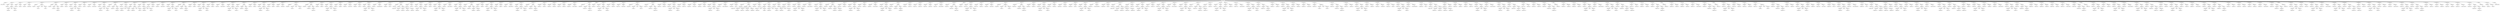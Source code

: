 digraph {
	ordering = out;
	ExpTemp445 -> "Temp445: T35";
	ExpTemp444 -> "Temp444: T191";
	ExpCall35 -> ExpTemp443;
	ExpCall35 -> ExpList35;
	ExpTemp443 -> "Temp443: T190";
	StatMove220 -> ExpTemp442;
	StatMove220 -> ExpCall35;
	ExpTemp442 -> "Temp442: T192";
	ExpConst92 -> "Value92: 44440000";
	ExpTemp441 -> "Temp441: T191";
	ExpTemp440 -> "Temp440: T190";
	ExpTemp439 -> "Temp439: T35";
	ExpTemp438 -> "Temp438: T192";
	ExpTemp437 -> "Temp437: T34";
	ExpList34 -> ExpTemp435;
	ExpCall34 -> ExpTemp434;
	ExpCall34 -> ExpList34;
	ExpTemp434 -> "Temp434: T186";
	StatMove215 -> ExpTemp433;
	StatMove215 -> ExpCall34;
	ExpTemp433 -> "Temp433: T188";
	ExpMem59 -> ExpBinary65;
	ExpConst91 -> "Value91: 12";
	ExpBinary65 -> ExpTemp432;
	ExpBinary65 -> Plus59;
	ExpBinary65 -> ExpConst91;
	ExpTemp432 -> "Temp432: $fp";
	StatJump0 -> "Label37: epilogue";
	ExpTemp431 -> "Temp431: T187";
	ExpTemp428 -> "Temp428: T188";
	ExpMem58 -> ExpBinary64;
	ExpConst90 -> "Value90: 20";
	ExpTemp427 -> "Temp427: $fp";
	ExpTemp425 -> "Temp425: T33";
	StatMove210 -> ExpTemp424;
	StatMove210 -> ExpTemp425;
	ExpTemp424 -> "Temp424: T185";
	ExpTemp423 -> "Temp423: T183";
	ExpTemp422 -> "Temp422: T182";
	ExpTemp421 -> "Temp421: T181";
	ExpMem57 -> ExpBinary63;
	ExpBinary63 -> ExpTemp419;
	ExpBinary63 -> Plus57;
	ExpBinary63 -> ExpConst89;
	ExpTemp419 -> "Temp419: $fp";
	ExpTemp418 -> "Temp418: T183";
	ExpName33 -> "Label34: List@Delete";
	StatMove207 -> ExpTemp417;
	StatMove207 -> ExpName33;
	ExpMem56 -> ExpBinary62;
	ExpBinary62 -> ExpTemp416;
	ExpBinary62 -> Plus56;
	ExpBinary62 -> ExpConst88;
	ExpTemp416 -> "Temp416: $fp";
	StatMove206 -> ExpTemp415;
	StatMove206 -> ExpMem56;
	ExpTemp415 -> "Temp415: T182";
	ExpTemp413 -> "Temp413: T184";
	ExpBinary61 -> ExpTemp412;
	ExpBinary61 -> Plus55;
	ExpBinary61 -> ExpConst87;
	ExpTemp412 -> "Temp412: $fp";
	ExpTemp414 -> "Temp414: T33";
	ExpTemp411 -> "Temp411: T185";
	StatExp6 -> ExpTemp410;
	ExpTemp410 -> "Temp410: T32";
	ExpTemp409 -> "Temp409: T179";
	StatMove203 -> ExpTemp407;
	StatMove203 -> ExpCall32;
	ExpTemp407 -> "Temp407: T180";
	ExpConst86 -> "Value86: 33300000";
	StatMove202 -> ExpTemp406;
	StatMove202 -> ExpConst86;
	ExpTemp406 -> "Temp406: T179";
	ExpTemp405 -> "Temp405: T178";
	ExpTemp404 -> "Temp404: T32";
	StatMove200 -> ExpTemp403;
	StatMove200 -> ExpTemp404;
	ExpTemp402 -> "Temp402: T31";
	StatMove199 -> ExpTemp401;
	StatMove199 -> ExpTemp402;
	ExpTemp401 -> "Temp401: T177";
	ExpList31 -> ExpTemp400;
	ExpTemp400 -> "Temp400: T175";
	ExpTemp399 -> "Temp399: T174";
	StatMove198 -> ExpTemp398;
	StatMove198 -> ExpCall31;
	ExpTemp398 -> "Temp398: T176";
	ExpMem54 -> ExpBinary60;
	StatMove208 -> ExpTemp418;
	StatMove208 -> ExpMem57;
	ExpConst85 -> "Value85: 12";
	ExpTemp397 -> "Temp397: $fp";
	StatMove197 -> ExpTemp396;
	StatMove197 -> ExpMem54;
	ExpTemp396 -> "Temp396: T175";
	ExpName31 -> "Label32: List@Print";
	ExpTemp395 -> "Temp395: T174";
	ExpTemp394 -> "Temp394: T31";
	ExpTemp393 -> "Temp393: T176";
	ExpBinary59 -> ExpTemp392;
	ExpBinary59 -> Plus53;
	ExpBinary59 -> ExpConst84;
	ExpTemp391 -> "Temp391: T177";
	ExpTemp390 -> "Temp390: T30";
	ExpTemp389 -> "Temp389: T173";
	ExpList30 -> ExpTemp387;
	ExpList30 -> ExpTemp388;
	ExpTemp387 -> "Temp387: T170";
	ExpCall30 -> ExpTemp386;
	ExpCall30 -> ExpList30;
	ExpConst83 -> "Value83: 8";
	ExpBinary58 -> ExpTemp384;
	ExpBinary58 -> Plus52;
	ExpBinary58 -> ExpConst83;
	ExpTemp384 -> "Temp384: $fp";
	ExpTemp383 -> "Temp383: T171";
	ExpName30 -> "Label31: List@Delete";
	ExpCall31 -> ExpTemp399;
	ExpCall31 -> ExpList31;
	StatMove190 -> ExpTemp382;
	StatMove190 -> ExpName30;
	ExpConst82 -> "Value82: 12";
	ExpBinary57 -> ExpTemp381;
	ExpBinary57 -> Plus51;
	ExpBinary57 -> ExpConst82;
	ExpTemp381 -> "Temp381: $fp";
	StatMove189 -> ExpTemp380;
	StatMove189 -> ExpMem51;
	ExpTemp380 -> "Temp380: T170";
	ExpTemp379 -> "Temp379: T30";
	StatMove188 -> ExpTemp378;
	StatMove188 -> ExpTemp379;
	ExpTemp378 -> "Temp378: T172";
	ExpConst81 -> "Value81: 12";
	ExpTemp377 -> "Temp377: $fp";
	StatMove187 -> ExpTemp376;
	StatMove187 -> ExpMem50;
	ExpTemp376 -> "Temp376: T173";
	ExpList29 -> ExpTemp374;
	ExpConst80 -> "Value80: 2220000";
	ExpName29 -> "Label30: print";
	ExpTemp370 -> "Temp370: T166";
	ExpTemp369 -> "Temp369: T29";
	ExpTemp368 -> "Temp368: T168";
	ExpTemp367 -> "Temp367: T28";
	StatMove182 -> ExpTemp366;
	StatMove182 -> ExpTemp367;
	ExpList28 -> ExpTemp365;
	ExpMem55 -> ExpBinary61;
	ExpCall28 -> ExpTemp364;
	ExpCall28 -> ExpList28;
	StatMove89 -> ExpTemp175;
	StatMove89 -> ExpCall13;
	ExpTemp132 -> "Temp132: T79";
	StatMove87 -> ExpTemp173;
	StatMove87 -> ExpName13;
	StatMove41 -> ExpTemp80;
	StatMove41 -> ExpTemp81;
	ExpTemp249 -> "Temp249: T19";
	ExpTemp420 -> "Temp420: T184";
	ExpTemp173 -> "Temp173: T95";
	ExpTemp172 -> "Temp172: T13";
	ExpTemp279 -> "Temp279: T20";
	ExpTemp171 -> "Temp171: T97";
	ExpTemp169 -> "Temp169: T94";
	StatMove168 -> ExpTemp333;
	StatMove168 -> ExpCall26;
	ExpTemp335 -> "Temp335: T151";
	ExpTemp166 -> "Temp166: T93";
	StatMove88 -> ExpTemp174;
	StatMove88 -> ExpConst40;
	StatMove181 -> ExpTemp363;
	StatMove181 -> ExpCall28;
	ExpMem12 -> ExpBinary14;
	ExpConst39 -> "Value39: 12";
	ExpBinary29 -> ExpTemp165;
	ExpBinary29 -> Plus26;
	ExpBinary29 -> ExpConst39;
	StatMove80 -> ExpTemp159;
	StatMove80 -> ExpMem25;
	ExpTemp158 -> "Temp158: T11";
	ExpList11 -> ExpTemp155;
	ExpList11 -> ExpTemp156;
	ExpTemp162 -> "Temp162: T12";
	ExpMem20 -> ExpBinary23;
	ExpCall11 -> ExpTemp154;
	ExpCall11 -> ExpList11;
	StatMove78 -> ExpTemp153;
	StatMove78 -> ExpCall11;
	ExpConst22 -> "Value22: 20";
	ExpTemp152 -> "Temp152: $fp";
	ExpTemp297 -> "Temp297: T140";
	StatMove77 -> ExpTemp151;
	StatMove77 -> ExpMem24;
	ExpTemp242 -> "Temp242: T118";
	ExpConst36 -> "Value36: 12";
	StatMove75 -> ExpTemp148;
	StatMove75 -> ExpMem23;
	StatMove74 -> ExpTemp146;
	StatMove74 -> ExpTemp147;
	ExpTemp57 -> "Temp57: T53";
	ExpMem9 -> ExpBinary10;
	ExpBinary25 -> ExpTemp145;
	ExpBinary25 -> Plus22;
	ExpBinary25 -> ExpConst35;
	ExpTemp263 -> "Temp263: T19";
	ExpConst34 -> "Value34: 28";
	ExpTemp436 -> "Temp436: T189";
	ExpMem14 -> ExpBinary16;
	StatMove122 -> ExpTemp241;
	StatMove122 -> ExpCall18;
	ExpTemp160 -> "Temp160: $fp";
	StatMove139 -> ExpTemp277;
	StatMove139 -> ExpName21;
	ExpConst69 -> "Value69: 4";
	ExpTemp326 -> "Temp326: T26";
	ExpConst84 -> "Value84: 20";
	ExpTemp138 -> "Temp138: T82";
	ExpTemp102 -> "Temp102: T69";
	ExpTemp137 -> "Temp137: T81";
	ExpTemp136 -> "Temp136: T80";
	ExpMem26 -> ExpBinary29;
	ExpCall10 -> ExpTemp135;
	ExpCall10 -> ExpList10;
	StatMove70 -> ExpTemp134;
	StatMove70 -> ExpCall10;
	StatMove105 -> ExpTemp208;
	StatMove105 -> ExpMem30;
	StatMove84 -> ExpTemp166;
	StatMove84 -> ExpCall12;
	StatMove91 -> ExpTemp181;
	StatMove91 -> ExpTemp182;
	ExpTemp134 -> "Temp134: T84";
	ExpConst52 -> "Value52: 20";
	ExpTemp142 -> "Temp142: $fp";
	ExpBinary34 -> ExpTemp209;
	ExpBinary34 -> Plus30;
	ExpBinary34 -> ExpConst49;
	StatMove95 -> ExpTemp188;
	StatMove95 -> ExpTemp189;
	StatMove69 -> ExpTemp133;
	StatMove69 -> ExpConst32;
	ExpTemp133 -> "Temp133: T83";
	StatMove68 -> ExpTemp132;
	StatMove68 -> ExpName10;
	ExpTemp5 -> "Temp5: T37";
	ExpTemp430 -> "Temp430: T186";
	ExpMem24 -> ExpBinary27;
	ExpTemp329 -> "Temp329: T151";
	ExpConst31 -> "Value31: 28";
	ExpConst30 -> "Value30: 39";
	ExpTemp128 -> "Temp128: T82";
	ExpTemp167 -> "Temp167: T91";
	ExpTemp127 -> "Temp127: T10";
	ExpTemp23 -> "Temp23: $fp";
	StatMove64 -> ExpTemp126;
	StatMove64 -> ExpTemp127;
	ExpList33 -> ExpTemp422;
	ExpList33 -> ExpTemp423;
	ExpCall29 -> ExpTemp373;
	ExpCall29 -> ExpList29;
	StatMove16 -> ExpTemp30;
	StatMove16 -> ExpMem6;
	ExpMem18 -> ExpBinary21;
	ExpTemp131 -> "Temp131: $fp";
	StatMove6 -> ExpTemp11;
	StatMove6 -> ExpMem1;
	StatMove63 -> ExpTemp124;
	StatMove63 -> ExpMem18;
	StatMove214 -> ExpTemp431;
	StatMove214 -> ExpMem59;
	StatMove133 -> ExpTemp264;
	StatMove133 -> ExpTemp265;
	ExpName11 -> "Label12: List@Insert";
	ExpTemp46 -> "Temp46: T49";
	ExpTemp124 -> "Temp124: T85";
	StatMove116 -> ExpTemp230;
	StatMove116 -> ExpCall17;
	StatMove175 -> ExpTemp350;
	StatMove175 -> ExpCall27;
	StatMove219 -> ExpTemp441;
	StatMove219 -> ExpConst92;
	ExpBinary17 -> ExpTemp94;
	ExpBinary17 -> Plus15;
	ExpBinary17 -> ExpConst22;
	StatMove1 -> ExpTemp2;
	StatMove1 -> ExpTemp3;
	ExpTemp385 -> "Temp385: T172";
	StatMove183 -> ExpTemp368;
	StatMove183 -> ExpTemp369;
	ExpTemp122 -> "Temp122: T78";
	ExpConst40 -> "Value40: 10000000";
	ExpTemp119 -> "Temp119: T77";
	StatMove60 -> ExpTemp118;
	StatMove60 -> ExpBinary20;
	ExpTemp159 -> "Temp159: T94";
	ExpBinary48 -> ExpConst68;
	ExpBinary48 -> Times5;
	ExpBinary48 -> ExpConst69;
	ExpTemp118 -> "Temp118: T76";
	ExpMem52 -> ExpBinary58;
	StatMove59 -> ExpTemp117;
	StatMove59 -> ExpName9;
	ExpTemp244 -> "Temp244: T121";
	ExpTemp117 -> "Temp117: T75";
	ExpMem3 -> ExpBinary4;
	ExpTemp245 -> "Temp245: T18";
	StatMove151 -> ExpTemp304;
	StatMove151 -> ExpTemp305;
	ExpTemp116 -> "Temp116: T9";
	ExpTemp375 -> "Temp375: T29";
	ExpTemp87 -> "Temp87: T66";
	StatMove157 -> ExpTemp316;
	StatMove157 -> ExpName25;
	ExpTemp115 -> "Temp115: T77";
	ExpMem17 -> ExpBinary19;
	ExpCall1 -> ExpTemp19;
	ExpCall1 -> ExpList1;
	StatMove126 -> ExpTemp250;
	StatMove126 -> ExpConst58;
	ExpBinary19 -> ExpTemp114;
	ExpBinary19 -> Plus17;
	ExpBinary19 -> ExpConst25;
	ExpTemp114 -> "Temp114: $fp";
	ExpTemp45 -> "Temp45: T48";
	StatMove57 -> ExpTemp113;
	StatMove57 -> ExpMem17;
	ExpTemp315 -> "Temp315: T25";
	StatMove213 -> ExpTemp430;
	StatMove213 -> ExpName34;
	ExpTemp113 -> "Temp113: T78";
	ExpTemp92 -> "Temp92: T6";
	ExpTemp111 -> "Temp111: T73";
	ExpCall8 -> ExpTemp110;
	ExpCall8 -> ExpList8;
	ExpTemp429 -> "Temp429: T34";
	ExpTemp54 -> "Temp54: T53";
	ExpName9 -> "Label10: malloc";
	StatMove10 -> ExpTemp18;
	StatMove10 -> ExpCall1;
	ExpTemp110 -> "Temp110: T72";
	StatMove56 -> ExpTemp109;
	StatMove56 -> ExpCall8;
	StatMove53 -> ExpTemp105;
	StatMove53 -> ExpTemp106;
	StatMove52 -> ExpTemp103;
	StatMove52 -> ExpTemp104;
	ExpCall7 -> ExpTemp101;
	ExpCall7 -> ExpList7;
	ExpConst25 -> "Value25: 28";
	ExpConst38 -> "Value38: 20";
	ExpTemp101 -> "Temp101: T68";
	ExpTemp281 -> "Temp281: T133";
	ExpMem21 -> ExpBinary24;
	StatMove154 -> ExpTemp308;
	StatMove154 -> ExpCall24;
	ExpConst23 -> "Value23: 12";
	ExpTemp98 -> "Temp98: T69";
	ExpName7 -> "Label8: List@Print";
	StatMove49 -> ExpTemp97;
	StatMove49 -> ExpName7;
	ExpName6 -> "Label7: List@Insert";
	ExpCall4 -> ExpTemp56;
	ExpCall4 -> ExpList4;
	StatExp2 -> ExpTemp283;
	ExpTemp95 -> "Temp95: T70";
	ExpTemp51 -> "Temp51: T54";
	ExpTemp373 -> "Temp373: T166";
	ExpTemp39 -> "Temp39: T50";
	StatMove38 -> ExpTemp70;
	StatMove38 -> ExpCall5;
	ExpMem15 -> ExpBinary17;
	StatMove47 -> ExpTemp93;
	StatMove47 -> ExpMem15;
	ExpTemp388 -> "Temp388: T171";
	StatMove46 -> ExpTemp91;
	StatMove46 -> ExpTemp92;
	ExpMem41 -> ExpBinary46;
	ExpTemp104 -> "Temp104: T7";
	ExpTemp154 -> "Temp154: T86";
	StatMove107 -> ExpTemp212;
	StatMove107 -> ExpMem31;
	ExpTemp91 -> "Temp91: T67";
	StatMove66 -> ExpTemp129;
	StatMove66 -> ExpConst30;
	StatMove195 -> ExpTemp393;
	StatMove195 -> ExpTemp394;
	ExpTemp103 -> "Temp103: T71";
	ExpCall6 -> ExpTemp88;
	ExpCall6 -> ExpList6;
	ExpTemp88 -> "Temp88: T63";
	ExpBinary16 -> ExpTemp86;
	ExpBinary16 -> Plus14;
	ExpBinary16 -> ExpConst21;
	ExpTemp53 -> "Temp53: T52";
	ExpList12 -> ExpTemp168;
	ExpTemp278 -> "Temp278: T134";
	ExpConst67 -> "Value67: 28";
	ExpTemp85 -> "Temp85: T65";
	StatMove43 -> ExpTemp84;
	StatMove43 -> ExpName6;
	ExpTemp146 -> "Temp146: T89";
	ExpTemp84 -> "Temp84: T63";
	ExpBinary52 -> ExpTemp346;
	ExpBinary52 -> Plus46;
	ExpBinary52 -> ExpConst76;
	ExpTemp157 -> "Temp157: T90";
	ExpTemp38 -> "Temp38: $fp";
	ExpTemp69 -> "Temp69: T60";
	ExpConst88 -> "Value88: 12";
	StatMove97 -> ExpTemp192;
	StatMove97 -> ExpTemp193;
	ExpTemp1 -> "Temp1: $fp";
	ExpBinary4 -> ExpTemp23;
	ExpBinary4 -> Plus3;
	ExpBinary4 -> ExpConst5;
	ExpBinary51 -> ExpTemp342;
	ExpBinary51 -> Plus45;
	ExpBinary51 -> ExpConst75;
	ExpBinary11 -> ExpConst12;
	ExpBinary11 -> Times1;
	ExpBinary11 -> ExpConst13;
	ExpTemp9 -> "Temp9: T39";
	ExpTemp295 -> "Temp295: T137";
	StatMove177 -> ExpTemp356;
	StatMove177 -> ExpMem48;
	ExpTemp164 -> "Temp164: T92";
	StatMove29 -> ExpTemp55;
	StatMove29 -> ExpCall4;
	ExpCall12 -> ExpTemp167;
	ExpCall12 -> ExpList12;
	StatMove17 -> ExpTemp32;
	StatMove17 -> ExpCall2;
	ExpConst21 -> "Value21: 28";
	ExpTemp22 -> "Temp22: T1";
	ExpTemp354 -> "Temp354: T161";
	ExpTemp49 -> "Temp49: T55";
	ExpTemp300 -> "Temp300: T142";
	ExpName2 -> "Label3: List@Init";
	ExpTemp29 -> "Temp29: T44";
	ExpTemp89 -> "Temp89: T64";
	ExpList4 -> ExpTemp57;
	ExpCall9 -> ExpTemp120;
	ExpCall9 -> ExpList9;
	ExpTemp47 -> "Temp47: T51";
	ExpTemp26 -> "Temp26: $fp";
	ExpConst70 -> "Value70: 20";
	StatMove13 -> ExpTemp25;
	StatMove13 -> ExpMem5;
	ExpMem50 -> ExpBinary56;
	ExpTemp125 -> "Temp125: $fp";
	ExpMem49 -> ExpBinary55;
	StatMove27 -> ExpTemp53;
	StatMove27 -> ExpName4;
	StatMove18 -> ExpTemp35;
	StatMove18 -> ExpTemp36;
	ExpTemp121 -> "Temp121: T76";
	StatMove37 -> ExpTemp69;
	StatMove37 -> ExpConst18;
	ExpTemp408 -> "Temp408: T178";
	ExpTemp126 -> "Temp126: T84";
	ExpTemp20 -> "Temp20: T41";
	ExpTemp81 -> "Temp81: T6";
	ExpConst76 -> "Value76: 12";
	ExpConst8 -> "Value8: 12";
	ExpBinary15 -> ExpTemp83;
	ExpBinary15 -> Plus13;
	ExpBinary15 -> ExpConst20;
	ExpConst79 -> "Value79: 12";
	StatMove90 -> ExpTemp179;
	StatMove90 -> ExpMem27;
	ExpTemp36 -> "Temp36: T2";
	ExpMem0 -> ExpBinary0;
	StatMove146 -> ExpTemp291;
	StatMove146 -> ExpMem41;
	ExpName10 -> "Label11: Element@Init";
	StatMove62 -> ExpTemp122;
	StatMove62 -> ExpTemp123;
	ExpTemp155 -> "Temp155: T87";
	ExpTemp99 -> "Temp99: $fp";
	ExpTemp304 -> "Temp304: T145";
	StatMove3 -> ExpTemp5;
	StatMove3 -> ExpBinary1;
	ExpTemp382 -> "Temp382: T169";
	ExpBinary2 -> ExpTemp12;
	ExpBinary2 -> Plus1;
	ExpBinary2 -> ExpConst3;
	ExpTemp72 -> "Temp72: T57";
	ExpBinary60 -> ExpTemp397;
	ExpBinary60 -> Plus54;
	ExpBinary60 -> ExpConst85;
	ExpTemp238 -> "Temp238: T18";
	ExpTemp11 -> "Temp11: T43";
	StatMove184 -> ExpTemp370;
	StatMove184 -> ExpName29;
	ExpList8 -> ExpTemp111;
	ExpTemp226 -> "Temp226: T17";
	StatMove15 -> ExpTemp29;
	StatMove15 -> ExpName2;
	ExpBinary41 -> ExpTemp247;
	ExpBinary41 -> Plus36;
	ExpBinary41 -> ExpConst57;
	ExpTemp75 -> "Temp75: T60";
	ExpConst33 -> "Value33: 8";
	ExpTemp6 -> "Temp6: T38";
	ExpTemp168 -> "Temp168: T92";
	StatMove82 -> ExpTemp163;
	StatMove82 -> ExpName12;
	ExpConst19 -> "Value19: 12";
	ExpBinary6 -> ExpTemp26;
	ExpBinary6 -> Plus5;
	ExpBinary6 -> ExpConst7;
	ExpTemp4 -> "Temp4: T36";
	StatMove65 -> ExpTemp128;
	StatMove65 -> ExpConst29;
	StatMove109 -> ExpTemp215;
	StatMove109 -> ExpMem32;
	StatMove7 -> ExpTemp13;
	StatMove7 -> ExpTemp14;
	StatMove83 -> ExpTemp164;
	StatMove83 -> ExpMem26;
	ExpTemp7 -> "Temp7: T36";
	ExpTemp43 -> "Temp43: $fp";
	ExpTemp243 -> "Temp243: T119";
	ExpBinary23 -> ExpTemp142;
	ExpBinary23 -> Plus20;
	ExpBinary23 -> ExpConst33;
	StatMove76 -> ExpTemp150;
	StatMove76 -> ExpName11;
	ExpTemp316 -> "Temp316: T146";
	StatList0 -> StatLabel0;
	StatList0 -> StatMove0;
	StatList0 -> StatMove1;
	StatList0 -> StatMove2;
	StatList0 -> StatMove3;
	StatList0 -> StatMove4;
	StatList0 -> StatMove5;
	StatList0 -> StatMove6;
	StatList0 -> StatMove7;
	StatList0 -> StatMove8;
	StatList0 -> StatMove9;
	StatList0 -> StatMove10;
	StatList0 -> StatMove11;
	StatList0 -> StatMove12;
	StatList0 -> StatMove13;
	StatList0 -> StatMove14;
	StatList0 -> StatMove15;
	StatList0 -> StatMove16;
	StatList0 -> StatMove17;
	StatList0 -> StatMove18;
	StatList0 -> StatMove19;
	StatList0 -> StatMove20;
	StatList0 -> StatMove21;
	StatList0 -> StatMove22;
	StatList0 -> StatMove23;
	StatList0 -> StatMove24;
	StatList0 -> StatMove25;
	StatList0 -> StatMove26;
	StatList0 -> StatMove27;
	StatList0 -> StatMove28;
	StatList0 -> StatMove29;
	StatList0 -> StatMove30;
	StatList0 -> StatMove31;
	StatList0 -> StatMove32;
	StatList0 -> StatMove33;
	StatList0 -> StatMove34;
	StatList0 -> StatMove35;
	StatList0 -> StatMove36;
	StatList0 -> StatMove37;
	StatList0 -> StatMove38;
	StatList0 -> StatMove39;
	StatList0 -> StatMove40;
	StatList0 -> StatMove41;
	StatList0 -> StatMove42;
	StatList0 -> StatMove43;
	StatList0 -> StatMove44;
	StatList0 -> StatMove45;
	StatList0 -> StatMove46;
	StatList0 -> StatMove47;
	StatList0 -> StatMove48;
	StatList0 -> StatMove49;
	StatList0 -> StatMove50;
	StatList0 -> StatMove51;
	StatList0 -> StatMove52;
	StatList0 -> StatMove53;
	StatList0 -> StatMove54;
	StatList0 -> StatMove55;
	StatList0 -> StatMove56;
	StatList0 -> StatExp0;
	StatList0 -> StatMove57;
	StatList0 -> StatMove58;
	StatList0 -> StatMove59;
	StatList0 -> StatMove60;
	StatList0 -> StatMove61;
	StatList0 -> StatMove62;
	StatList0 -> StatMove63;
	StatList0 -> StatMove64;
	StatList0 -> StatMove65;
	StatList0 -> StatMove66;
	StatList0 -> StatMove67;
	StatList0 -> StatMove68;
	StatList0 -> StatMove69;
	StatList0 -> StatMove70;
	StatList0 -> StatMove71;
	StatList0 -> StatMove72;
	StatList0 -> StatMove73;
	StatList0 -> StatMove74;
	StatList0 -> StatMove75;
	StatList0 -> StatMove76;
	StatList0 -> StatMove77;
	StatList0 -> StatMove78;
	StatList0 -> StatMove79;
	StatList0 -> StatMove80;
	StatList0 -> StatMove81;
	StatList0 -> StatMove82;
	StatList0 -> StatMove83;
	StatList0 -> StatMove84;
	StatList0 -> StatMove85;
	StatList0 -> StatMove86;
	StatList0 -> StatMove87;
	StatList0 -> StatMove88;
	StatList0 -> StatMove89;
	StatList0 -> StatExp1;
	StatList0 -> StatMove90;
	StatList0 -> StatMove91;
	StatList0 -> StatMove92;
	StatList0 -> StatMove93;
	StatList0 -> StatMove94;
	StatList0 -> StatMove95;
	StatList0 -> StatMove96;
	StatList0 -> StatMove97;
	StatList0 -> StatMove98;
	StatList0 -> StatMove99;
	StatList0 -> StatMove100;
	StatList0 -> StatMove101;
	StatList0 -> StatMove102;
	StatList0 -> StatMove103;
	StatList0 -> StatMove104;
	StatList0 -> StatMove105;
	StatList0 -> StatMove106;
	StatList0 -> StatMove107;
	StatList0 -> StatMove108;
	StatList0 -> StatMove109;
	StatList0 -> StatMove110;
	StatList0 -> StatMove111;
	StatList0 -> StatMove112;
	StatList0 -> StatMove113;
	StatList0 -> StatMove114;
	StatList0 -> StatMove115;
	StatList0 -> StatMove116;
	StatList0 -> StatMove117;
	StatList0 -> StatMove118;
	StatList0 -> StatMove119;
	StatList0 -> StatMove120;
	StatList0 -> StatMove121;
	StatList0 -> StatMove122;
	StatList0 -> StatMove123;
	StatList0 -> StatMove124;
	StatList0 -> StatMove125;
	StatList0 -> StatMove126;
	StatList0 -> StatMove127;
	StatList0 -> StatMove128;
	StatList0 -> StatMove129;
	StatList0 -> StatMove130;
	StatList0 -> StatMove131;
	StatList0 -> StatMove132;
	StatList0 -> StatMove133;
	StatList0 -> StatMove134;
	StatList0 -> StatMove135;
	StatList0 -> StatMove136;
	StatList0 -> StatMove137;
	StatList0 -> StatMove138;
	StatList0 -> StatMove139;
	StatList0 -> StatMove140;
	StatList0 -> StatMove141;
	StatList0 -> StatExp2;
	StatList0 -> StatMove142;
	StatList0 -> StatMove143;
	StatList0 -> StatMove144;
	StatList0 -> StatMove145;
	StatList0 -> StatMove146;
	StatList0 -> StatMove147;
	StatList0 -> StatMove148;
	StatList0 -> StatMove149;
	StatList0 -> StatMove150;
	StatList0 -> StatExp3;
	StatList0 -> StatMove151;
	StatList0 -> StatMove152;
	StatList0 -> StatMove153;
	StatList0 -> StatMove154;
	StatList0 -> StatExp4;
	StatList0 -> StatMove155;
	StatList0 -> StatMove156;
	StatList0 -> StatMove157;
	StatList0 -> StatMove158;
	StatList0 -> StatMove159;
	StatList0 -> StatMove160;
	StatList0 -> StatMove161;
	StatList0 -> StatMove162;
	StatList0 -> StatMove163;
	StatList0 -> StatMove164;
	StatList0 -> StatMove165;
	StatList0 -> StatMove166;
	StatList0 -> StatMove167;
	StatList0 -> StatMove168;
	StatList0 -> StatMove169;
	StatList0 -> StatMove170;
	StatList0 -> StatMove171;
	StatList0 -> StatMove172;
	StatList0 -> StatMove173;
	StatList0 -> StatMove174;
	StatList0 -> StatMove175;
	StatList0 -> StatMove176;
	StatList0 -> StatMove177;
	StatList0 -> StatMove178;
	StatList0 -> StatMove179;
	StatList0 -> StatMove180;
	StatList0 -> StatMove181;
	StatList0 -> StatMove182;
	StatList0 -> StatMove183;
	StatList0 -> StatMove184;
	StatList0 -> StatMove185;
	StatList0 -> StatMove186;
	StatList0 -> StatExp5;
	StatList0 -> StatMove187;
	StatList0 -> StatMove188;
	StatList0 -> StatMove189;
	StatList0 -> StatMove190;
	StatList0 -> StatMove191;
	StatList0 -> StatMove192;
	StatList0 -> StatMove193;
	StatList0 -> StatMove194;
	StatList0 -> StatMove195;
	StatList0 -> StatMove196;
	StatList0 -> StatMove197;
	StatList0 -> StatMove198;
	StatList0 -> StatMove199;
	StatList0 -> StatMove200;
	StatList0 -> StatMove201;
	StatList0 -> StatMove202;
	StatList0 -> StatMove203;
	StatList0 -> StatExp6;
	StatList0 -> StatMove204;
	StatList0 -> StatMove205;
	StatList0 -> StatMove206;
	StatList0 -> StatMove207;
	StatList0 -> StatMove208;
	StatList0 -> StatMove209;
	StatList0 -> StatMove210;
	StatList0 -> StatMove211;
	StatList0 -> StatMove212;
	StatList0 -> StatMove213;
	StatList0 -> StatMove214;
	StatList0 -> StatMove215;
	StatList0 -> StatMove216;
	StatList0 -> StatMove217;
	StatList0 -> StatMove218;
	StatList0 -> StatMove219;
	StatList0 -> StatMove220;
	StatList0 -> StatExp7;
	StatList0 -> StatMove221;
	StatList0 -> StatJump0;
	StatMove98 -> ExpTemp194;
	StatMove98 -> ExpConst45;
	ExpConst11 -> "Value11: 28";
	ExpTemp289 -> "Temp289: $fp";
	StatMove123 -> ExpTemp244;
	StatMove123 -> ExpTemp245;
	StatMove0 -> ExpTemp0;
	StatMove0 -> ExpMem0;
	ExpName19 -> "Label20: Element@Init";
	ExpTemp265 -> "Temp265: T21";
	ExpBinary22 -> ExpTemp131;
	ExpBinary22 -> Plus19;
	ExpBinary22 -> ExpConst31;
	ExpMem44 -> ExpBinary50;
	ExpTemp33 -> "Temp33: T44";
	ExpMem2 -> ExpBinary3;
	ExpConst0 -> "Value0: 16";
	StatMove186 -> ExpTemp372;
	StatMove186 -> ExpCall29;
	ExpName8 -> "Label9: print";
	ExpTemp178 -> "Temp178: T13";
	ExpTemp205 -> "Temp205: T106";
	ExpTemp203 -> "Temp203: T104";
	ExpTemp211 -> "Temp211: T16";
	ExpName17 -> "Label18: List@Print";
	ExpTemp229 -> "Temp229: $fp";
	StatMove205 -> ExpTemp413;
	StatMove205 -> ExpTemp414;
	ExpMem45 -> ExpBinary51;
	ExpTemp151 -> "Temp151: T88";
	ExpBinary13 -> ExpTemp67;
	ExpBinary13 -> Plus11;
	ExpBinary13 -> ExpConst17;
	ExpTemp2 -> "Temp2: T38";
	ExpTemp10 -> "Temp10: T0";
	ExpTemp149 -> "Temp149: $fp";
	ExpMem10 -> ExpBinary12;
	ExpTemp235 -> "Temp235: T121";
	ExpBinary1 -> ExpConst1;
	ExpBinary1 -> Times0;
	ExpBinary1 -> ExpConst2;
	ExpTemp446 -> "Temp446: $rv";
	ExpTemp32 -> "Temp32: T46";
	ExpCall33 -> ExpTemp421;
	ExpCall33 -> ExpList33;
	ExpTemp145 -> "Temp145: $fp";
	ExpTemp358 -> "Temp358: T164";
	StatMove31 -> ExpTemp60;
	StatMove31 -> ExpMem10;
	ExpConst1 -> "Value1: 3";
	StatMove4 -> ExpTemp6;
	StatMove4 -> ExpCall0;
	ExpMem53 -> ExpBinary59;
	ExpTemp204 -> "Temp204: T105";
	ExpConst5 -> "Value5: 12";
	StatMove55 -> ExpTemp108;
	StatMove55 -> ExpConst24;
	ExpTemp313 -> "Temp313: $fp";
	ExpBinary27 -> ExpTemp152;
	ExpBinary27 -> Plus24;
	ExpBinary27 -> ExpConst37;
	ExpTemp188 -> "Temp188: T101";
	ExpTemp330 -> "Temp330: $fp";
	ExpTemp314 -> "Temp314: T148";
	ExpList23 -> ExpTemp302;
	ExpBinary9 -> ExpTemp43;
	ExpBinary9 -> Plus8;
	ExpBinary9 -> ExpConst10;
	ExpTemp130 -> "Temp130: T80";
	ExpConst61 -> "Value61: 0";
	ExpConst28 -> "Value28: 20";
	ExpTemp109 -> "Temp109: T74";
	StatMove193 -> ExpTemp389;
	StatMove193 -> ExpTemp390;
	ExpTemp18 -> "Temp18: T42";
	ExpTemp8 -> "Temp8: T37";
	StatMove14 -> ExpTemp27;
	StatMove14 -> ExpTemp28;
	StatMove191 -> ExpTemp383;
	StatMove191 -> ExpMem52;
	ExpCall0 -> ExpTemp7;
	ExpCall0 -> ExpList0;
	ExpConst7 -> "Value7: 20";
	ExpTemp19 -> "Temp19: T40";
	ExpTemp83 -> "Temp83: $fp";
	ExpTemp364 -> "Temp364: T162";
	ExpTemp161 -> "Temp161: T93";
	ExpTemp214 -> "Temp214: T109";
	ExpTemp12 -> "Temp12: $fp";
	ExpList22 -> ExpTemp295;
	ExpList22 -> ExpTemp296;
	ExpTemp221 -> "Temp221: T113";
	ExpName32 -> "Label33: print";
	ExpTemp35 -> "Temp35: T47";
	StatMove23 -> ExpTemp44;
	StatMove23 -> ExpCall3;
	ExpTemp435 -> "Temp435: T187";
	ExpTemp236 -> "Temp236: $fp";
	StatMove45 -> ExpTemp87;
	StatMove45 -> ExpCall6;
	ExpBinary30 -> ExpTemp180;
	ExpBinary30 -> Plus27;
	ExpBinary30 -> ExpConst41;
	StatMove140 -> ExpTemp278;
	StatMove140 -> ExpTemp279;
	ExpList0 -> ExpTemp8;
	StatMove217 -> ExpTemp438;
	StatMove217 -> ExpTemp439;
	ExpTemp62 -> "Temp62: T61";
	ExpTemp248 -> "Temp248: T127";
	ExpTemp14 -> "Temp14: T1";
	StatMove221 -> ExpTemp446;
	StatMove221 -> ExpConst93;
	ExpTemp417 -> "Temp417: T181";
	ExpTemp76 -> "Temp76: T62";
	ExpList35 -> ExpTemp444;
	ExpBinary18 -> ExpTemp99;
	ExpBinary18 -> Plus16;
	ExpBinary18 -> ExpConst23;
	ExpTemp209 -> "Temp209: $fp";
	ExpTemp259 -> "Temp259: T124";
	ExpBinary43 -> ExpTemp269;
	ExpBinary43 -> Plus38;
	ExpBinary43 -> ExpConst62;
	StatMove147 -> ExpTemp293;
	StatMove147 -> ExpCall22;
	ExpTemp94 -> "Temp94: $fp";
	ExpCall26 -> ExpTemp334;
	ExpCall26 -> ExpList26;
	ExpTemp73 -> "Temp73: T58";
	StatMove192 -> ExpTemp385;
	StatMove192 -> ExpCall30;
	ExpConst10 -> "Value10: 12";
	ExpTemp190 -> "Temp190: T108";
	StatMove212 -> ExpTemp428;
	StatMove212 -> ExpTemp429;
	ExpMem46 -> ExpBinary52;
	ExpTemp86 -> "Temp86: $fp";
	ExpTemp79 -> "Temp79: $fp";
	ExpMem22 -> ExpBinary25;
	ExpMem5 -> ExpBinary6;
	ExpMem16 -> ExpBinary18;
	ExpTemp30 -> "Temp30: T45";
	ExpTemp17 -> "Temp17: $fp";
	ExpConst3 -> "Value3: 20";
	ExpList2 -> ExpTemp34;
	ExpConst14 -> "Value14: 20";
	ExpTemp283 -> "Temp283: T21";
	ExpBinary49 -> ExpTemp324;
	ExpBinary49 -> Plus43;
	ExpBinary49 -> ExpConst70;
	ExpTemp58 -> "Temp58: T55";
	StatMove108 -> ExpTemp214;
	StatMove108 -> ExpName16;
	ExpMem1 -> ExpBinary2;
	ExpConst42 -> "Value42: 3";
	StatMove9 -> ExpTemp16;
	StatMove9 -> ExpMem2;
	ExpTemp48 -> "Temp48: T3";
	ExpConst65 -> "Value65: 24";
	ExpTemp339 -> "Temp339: T156";
	StatMove26 -> ExpTemp51;
	StatMove26 -> ExpTemp52;
	ExpTemp13 -> "Temp13: T42";
	ExpConst49 -> "Value49: 12";
	ExpTemp139 -> "Temp139: T83";
	ExpTemp77 -> "Temp77: T5";
	ExpTemp175 -> "Temp175: T97";
	ExpName13 -> "Label14: print";
	StatMove171 -> ExpTemp343;
	StatMove171 -> ExpTemp344;
	ExpMem35 -> ExpBinary39;
	StatMove48 -> ExpTemp95;
	StatMove48 -> ExpTemp96;
	ExpTemp183 -> "Temp183: T98";
	StatMove24 -> ExpTemp47;
	StatMove24 -> ExpTemp48;
	ExpTemp106 -> "Temp106: T8";
	ExpTemp15 -> "Temp15: T40";
	ExpTemp16 -> "Temp16: T41";
	StatMove185 -> ExpTemp371;
	StatMove185 -> ExpConst80;
	ExpMem30 -> ExpBinary34;
	ExpTemp372 -> "Temp372: T168";
	ExpBinary20 -> ExpConst26;
	ExpBinary20 -> Times2;
	ExpBinary20 -> ExpConst27;
	ExpTemp28 -> "Temp28: T2";
	StatMove79 -> ExpTemp157;
	StatMove79 -> ExpTemp158;
	ExpName1 -> "Label2: List@Init";
	ExpTemp156 -> "Temp156: T88";
	ExpCall2 -> ExpTemp33;
	ExpCall2 -> ExpList2;
	ExpConst62 -> "Value62: 12";
	ExpList7 -> ExpTemp102;
	StatMove164 -> ExpTemp328;
	StatMove164 -> ExpConst72;
	ExpConst2 -> "Value2: 4";
	StatMove12 -> ExpMem3;
	StatMove12 -> ExpMem4;
	ExpTemp347 -> "Temp347: T157";
	ExpTemp210 -> "Temp210: T112";
	StatMove20 -> ExpTemp39;
	StatMove20 -> ExpTemp40;
	ExpTemp287 -> "Temp287: T22";
	ExpTemp257 -> "Temp257: T122";
	StatMove36 -> ExpTemp68;
	StatMove36 -> ExpName5;
	ExpTemp80 -> "Temp80: T66";
	ExpTemp302 -> "Temp302: T141";
	StatMove21 -> ExpTemp41;
	StatMove21 -> ExpName3;
	ExpList6 -> ExpTemp89;
	ExpList6 -> ExpTemp90;
	ExpName3 -> "Label4: List@Print";
	StatMove71 -> ExpTemp140;
	StatMove71 -> ExpTemp141;
	ExpMem13 -> ExpBinary15;
	StatMove28 -> ExpTemp54;
	StatMove28 -> ExpBinary11;
	ExpConst27 -> "Value27: 4";
	StatMove2 -> ExpTemp4;
	StatMove2 -> ExpName0;
	ExpTemp78 -> "Temp78: T67";
	ExpTemp42 -> "Temp42: T49";
	ExpTemp31 -> "Temp31: $fp";
	StatMove25 -> ExpTemp49;
	StatMove25 -> ExpMem9;
	ExpTemp230 -> "Temp230: T116";
	ExpTemp365 -> "Temp365: T163";
	StatMove11 -> ExpTemp21;
	StatMove11 -> ExpTemp22;
	StatMove166 -> ExpTemp331;
	StatMove166 -> ExpName26;
	ExpMem37 -> ExpBinary42;
	ExpTemp336 -> "Temp336: T152";
	ExpBinary56 -> ExpTemp377;
	ExpBinary56 -> Plus50;
	ExpBinary56 -> ExpConst81;
	ExpConst29 -> "Value29: 42000";
	ExpCall3 -> ExpTemp45;
	ExpCall3 -> ExpList3;
	ExpTemp60 -> "Temp60: T62";
	StatMove100 -> ExpTemp196;
	StatMove100 -> ExpMem29;
	ExpList3 -> ExpTemp46;
	StatMove44 -> ExpTemp85;
	StatMove44 -> ExpMem14;
	ExpTemp68 -> "Temp68: T56";
	ExpTemp185 -> "Temp185: T100";
	ExpTemp191 -> "Temp191: $fp";
	ExpBinary26 -> ExpTemp149;
	ExpBinary26 -> Plus23;
	ExpBinary26 -> ExpConst36;
	ExpConst68 -> "Value68: 3";
	ExpTemp201 -> "Temp201: T102";
	StatMove156 -> ExpTemp314;
	StatMove156 -> ExpTemp315;
	StatMove35 -> ExpTemp66;
	StatMove35 -> ExpMem11;
	StatMove211 -> ExpTemp426;
	StatMove211 -> ExpMem58;
	ExpBinary10 -> ExpTemp50;
	ExpBinary10 -> Plus9;
	ExpBinary10 -> ExpConst11;
	StatMove30 -> ExpTemp58;
	StatMove30 -> ExpTemp59;
	ExpTemp350 -> "Temp350: T160";
	ExpConst89 -> "Value89: 28";
	ExpMem6 -> ExpBinary7;
	ExpTemp274 -> "Temp274: T129";
	ExpConst16 -> "Value16: 25";
	ExpTemp260 -> "Temp260: T125";
	ExpTemp153 -> "Temp153: T89";
	StatMove155 -> ExpTemp312;
	StatMove155 -> ExpMem42;
	StatMove86 -> ExpTemp171;
	StatMove86 -> ExpTemp172;
	ExpMem7 -> ExpBinary8;
	ExpConst13 -> "Value13: 4";
	ExpName15 -> "Label16: Element@Init";
	ExpBinary21 -> ExpTemp125;
	ExpBinary21 -> Plus18;
	ExpBinary21 -> ExpConst28;
	ExpConst54 -> "Value54: 24";
	ExpList9 -> ExpTemp121;
	ExpTemp239 -> "Temp239: T118";
	ExpTemp55 -> "Temp55: T54";
	StatMove173 -> ExpTemp347;
	StatMove173 -> ExpName27;
	StatMove40 -> ExpTemp78;
	StatMove40 -> ExpMem12;
	ExpTemp294 -> "Temp294: T136";
	ExpTemp56 -> "Temp56: T52";
	ExpTemp366 -> "Temp366: T165";
	StatMove85 -> ExpTemp169;
	StatMove85 -> ExpTemp170;
	ExpTemp291 -> "Temp291: T138";
	ExpBinary3 -> ExpTemp17;
	ExpBinary3 -> Plus2;
	ExpBinary3 -> ExpConst4;
	StatMove174 -> ExpTemp348;
	StatMove174 -> ExpMem47;
	ExpTemp233 -> "Temp233: T117";
	ExpTemp371 -> "Temp371: T167";
	ExpTemp67 -> "Temp67: $fp";
	StatMove19 -> ExpTemp37;
	StatMove19 -> ExpMem7;
	ExpTemp0 -> "Temp0: T39";
	ExpBinary36 -> ExpTemp216;
	ExpBinary36 -> Plus32;
	ExpBinary36 -> ExpConst51;
	ExpTemp269 -> "Temp269: $fp";
	ExpTemp61 -> "Temp61: $fp";
	ExpTemp135 -> "Temp135: T79";
	ExpBinary12 -> ExpTemp61;
	ExpBinary12 -> Plus10;
	ExpBinary12 -> ExpConst14;
	StatMove102 -> ExpTemp199;
	StatMove102 -> ExpConst48;
	ExpName5 -> "Label6: Element@Init";
	ExpConst26 -> "Value26: 3";
	ExpTemp275 -> "Temp275: T130";
	ExpConst18 -> "Value18: 0";
	ExpName21 -> "Label22: print";
	ExpTemp120 -> "Temp120: T75";
	StatMove101 -> ExpTemp198;
	StatMove101 -> ExpName15;
	ExpCall18 -> ExpTemp242;
	ExpCall18 -> ExpList18;
	ExpTemp258 -> "Temp258: T123";
	ExpConst9 -> "Value9: 20";
	ExpList10 -> ExpTemp136;
	ExpList10 -> ExpTemp137;
	ExpList10 -> ExpTemp138;
	ExpList10 -> ExpTemp139;
	ExpBinary31 -> ExpConst42;
	ExpBinary31 -> Times3;
	ExpBinary31 -> ExpConst43;
	ExpCall32 -> ExpTemp408;
	ExpCall32 -> ExpList32;
	StatMove22 -> ExpTemp42;
	StatMove22 -> ExpMem8;
	ExpTemp64 -> "Temp64: T59";
	StatMove204 -> ExpTemp411;
	StatMove204 -> ExpMem55;
	StatMove33 -> ExpTemp64;
	StatMove33 -> ExpConst15;
	StatMove160 -> ExpTemp321;
	StatMove160 -> ExpTemp322;
	ExpConst53 -> "Value53: 12";
	ExpConst15 -> "Value15: 37000";
	ExpBinary64 -> ExpTemp427;
	ExpBinary64 -> Plus58;
	ExpBinary64 -> ExpConst90;
	ExpTemp129 -> "Temp129: T81";
	ExpTemp74 -> "Temp74: T59";
	StatMove34 -> ExpTemp65;
	StatMove34 -> ExpConst16;
	StatMove170 -> ExpTemp341;
	StatMove170 -> ExpMem45;
	ExpTemp174 -> "Temp174: T96";
	ExpTemp66 -> "Temp66: T57";
	StatMove51 -> ExpTemp100;
	StatMove51 -> ExpCall7;
	ExpTemp3 -> "Temp3: T0";
	ExpConst17 -> "Value17: 28";
	ExpTemp70 -> "Temp70: T61";
	ExpBinary0 -> ExpTemp1;
	ExpBinary0 -> Plus0;
	ExpBinary0 -> ExpConst0;
	ExpTemp147 -> "Temp147: T11";
	ExpTemp105 -> "Temp105: T74";
	ExpTemp321 -> "Temp321: T149";
	ExpName12 -> "Label13: List@Print";
	ExpTemp107 -> "Temp107: T72";
	ExpMem51 -> ExpBinary57;
	StatMove150 -> ExpTemp300;
	StatMove150 -> ExpCall23;
	ExpCall5 -> ExpTemp71;
	ExpCall5 -> ExpList5;
	StatMove121 -> ExpTemp240;
	StatMove121 -> ExpBinary40;
	StatMove81 -> ExpTemp161;
	StatMove81 -> ExpTemp162;
	ExpTemp24 -> "Temp24: $fp";
	ExpList5 -> ExpTemp72;
	ExpList5 -> ExpTemp73;
	ExpList5 -> ExpTemp74;
	ExpList5 -> ExpTemp75;
	StatMove111 -> ExpTemp221;
	StatMove111 -> ExpTemp222;
	ExpTemp312 -> "Temp312: T149";
	ExpTemp71 -> "Temp71: T56";
	ExpTemp93 -> "Temp93: T71";
	ExpTemp27 -> "Temp27: T46";
	ExpTemp44 -> "Temp44: T50";
	ExpTemp41 -> "Temp41: T48";
	ExpBinary28 -> ExpTemp160;
	ExpBinary28 -> Plus25;
	ExpBinary28 -> ExpConst38;
	ExpName18 -> "Label19: malloc";
	StatMove39 -> ExpTemp76;
	StatMove39 -> ExpTemp77;
	ExpName0 -> "Label1: malloc";
	ExpTemp144 -> "Temp144: T90";
	ExpName16 -> "Label17: List@Insert";
	ExpTemp63 -> "Temp63: T5";
	StatMove124 -> ExpTemp246;
	StatMove124 -> ExpMem36;
	StatMove67 -> ExpTemp130;
	StatMove67 -> ExpMem19;
	ExpTemp351 -> "Temp351: T157";
	StatMove42 -> ExpTemp82;
	StatMove42 -> ExpMem13;
	ExpTemp216 -> "Temp216: $fp";
	ExpCall23 -> ExpTemp301;
	ExpCall23 -> ExpList23;
	ExpName24 -> "Label25: print";
	ExpTemp140 -> "Temp140: T85";
	ExpTemp342 -> "Temp342: $fp";
	ExpConst20 -> "Value20: 12";
	ExpTemp34 -> "Temp34: T45";
	ExpCall22 -> ExpTemp294;
	ExpCall22 -> ExpList22;
	ExpCall13 -> ExpTemp176;
	ExpCall13 -> ExpList13;
	ExpTemp177 -> "Temp177: T96";
	ExpList13 -> ExpTemp177;
	StatExp1 -> ExpTemp178;
	ExpTemp179 -> "Temp179: T101";
	ExpTemp180 -> "Temp180: $fp";
	ExpConst6 -> "Value6: 16";
	ExpConst41 -> "Value41: 28";
	ExpMem27 -> ExpBinary30;
	StatMove73 -> ExpTemp144;
	StatMove73 -> ExpMem22;
	StatExp0 -> ExpTemp112;
	ExpBinary37 -> ExpTemp224;
	ExpBinary37 -> Plus33;
	ExpBinary37 -> ExpConst52;
	ExpTemp181 -> "Temp181: T100";
	ExpTemp182 -> "Temp182: T14";
	ExpTemp237 -> "Temp237: T120";
	ExpConst32 -> "Value32: 1";
	StatMove92 -> ExpTemp183;
	StatMove92 -> ExpName14;
	ExpTemp322 -> "Temp322: T25";
	ExpName14 -> "Label15: malloc";
	ExpTemp184 -> "Temp184: T99";
	StatMove93 -> ExpTemp184;
	StatMove93 -> ExpBinary31;
	ExpBinary46 -> ExpTemp292;
	ExpBinary46 -> Plus41;
	ExpBinary46 -> ExpConst65;
	ExpTemp268 -> "Temp268: T130";
	ExpTemp362 -> "Temp362: $fp";
	StatMove8 -> ExpTemp15;
	StatMove8 -> ExpName1;
	ExpConst43 -> "Value43: 4";
	StatMove94 -> ExpTemp185;
	StatMove94 -> ExpCall14;
	ExpTemp186 -> "Temp186: T98";
	ExpConst46 -> "Value46: 22";
	ExpBinary24 -> ExpTemp143;
	ExpBinary24 -> Plus21;
	ExpBinary24 -> ExpConst34;
	ExpBinary14 -> ExpTemp79;
	ExpBinary14 -> Plus12;
	ExpBinary14 -> ExpConst19;
	StatMove119 -> ExpTemp237;
	StatMove119 -> ExpTemp238;
	ExpTemp37 -> "Temp37: T51";
	StatMove162 -> ExpTemp325;
	StatMove162 -> ExpTemp326;
	StatMove194 -> ExpTemp391;
	StatMove194 -> ExpMem53;
	ExpList14 -> ExpTemp187;
	ExpTemp189 -> "Temp189: T14";
	ExpTemp309 -> "Temp309: T143";
	ExpName34 -> "Label35: List@Print";
	StatMove161 -> ExpTemp323;
	StatMove161 -> ExpMem43;
	StatMove96 -> ExpTemp190;
	StatMove96 -> ExpMem28;
	ExpTemp337 -> "Temp337: T153";
	ExpBinary32 -> ExpTemp191;
	ExpBinary32 -> Plus28;
	ExpBinary32 -> ExpConst44;
	ExpConst44 -> "Value44: 20";
	ExpTemp163 -> "Temp163: T91";
	ExpTemp192 -> "Temp192: T107";
	ExpTemp193 -> "Temp193: T15";
	ExpBinary5 -> ExpTemp24;
	ExpBinary5 -> Plus4;
	ExpBinary5 -> ExpConst6;
	ExpTemp194 -> "Temp194: T105";
	ExpConst45 -> "Value45: 34000";
	StatMove99 -> ExpTemp195;
	StatMove99 -> ExpConst46;
	ExpTemp196 -> "Temp196: T103";
	StatMove141 -> ExpTemp280;
	StatMove141 -> ExpCall21;
	StatExp3 -> ExpTemp303;
	ExpTemp374 -> "Temp374: T167";
	ExpTemp197 -> "Temp197: $fp";
	ExpBinary33 -> ExpTemp197;
	ExpBinary33 -> Plus29;
	ExpBinary33 -> ExpConst47;
	ExpTemp40 -> "Temp40: T3";
	ExpConst47 -> "Value47: 28";
	ExpMem29 -> ExpBinary33;
	ExpTemp198 -> "Temp198: T102";
	ExpTemp341 -> "Temp341: T161";
	ExpName27 -> "Label28: List@Insert";
	ExpMem38 -> ExpBinary43;
	ExpTemp199 -> "Temp199: T106";
	ExpConst48 -> "Value48: 0";
	ExpTemp200 -> "Temp200: T107";
	StatMove103 -> ExpTemp200;
	StatMove103 -> ExpCall15;
	ExpTemp202 -> "Temp202: T103";
	ExpList15 -> ExpTemp202;
	ExpList15 -> ExpTemp203;
	ExpList15 -> ExpTemp204;
	ExpList15 -> ExpTemp205;
	ExpTemp206 -> "Temp206: T108";
	ExpList1 -> ExpTemp20;
	StatMove104 -> ExpTemp206;
	StatMove104 -> ExpTemp207;
	ExpTemp346 -> "Temp346: $fp";
	ExpBinary42 -> ExpTemp253;
	ExpBinary42 -> Plus37;
	ExpBinary42 -> ExpConst60;
	ExpTemp207 -> "Temp207: T15";
	StatMove209 -> ExpTemp420;
	StatMove209 -> ExpCall33;
	ExpTemp213 -> "Temp213: $fp";
	ExpTemp208 -> "Temp208: T113";
	StatMove106 -> ExpTemp210;
	StatMove106 -> ExpTemp211;
	StatMove152 -> ExpTemp306;
	StatMove152 -> ExpName24;
	ExpConst12 -> "Value12: 3";
	ExpTemp212 -> "Temp212: T110";
	ExpConst4 -> "Value4: 16";
	ExpBinary39 -> ExpTemp236;
	ExpBinary39 -> Plus35;
	ExpBinary39 -> ExpConst54;
	ExpBinary35 -> ExpTemp213;
	ExpBinary35 -> Plus31;
	ExpBinary35 -> ExpConst50;
	ExpConst50 -> "Value50: 12";
	ExpMem31 -> ExpBinary35;
	ExpTemp363 -> "Temp363: T164";
	ExpTemp215 -> "Temp215: T111";
	ExpTemp96 -> "Temp96: T7";
	ExpTemp296 -> "Temp296: T138";
	ExpConst51 -> "Value51: 28";
	ExpMem32 -> ExpBinary36;
	ExpConst24 -> "Value24: 10000000";
	ExpTemp290 -> "Temp290: T136";
	ExpTemp217 -> "Temp217: T112";
	ExpList16 -> ExpTemp219;
	ExpList16 -> ExpTemp220;
	StatMove110 -> ExpTemp217;
	StatMove110 -> ExpCall16;
	ExpTemp218 -> "Temp218: T109";
	StatMove201 -> ExpTemp405;
	StatMove201 -> ExpName32;
	StatMove61 -> ExpTemp119;
	StatMove61 -> ExpCall9;
	ExpTemp227 -> "Temp227: T114";
	ExpCall16 -> ExpTemp218;
	ExpCall16 -> ExpList16;
	ExpTemp219 -> "Temp219: T110";
	ExpTemp273 -> "Temp273: T132";
	ExpConst35 -> "Value35: 12";
	ExpTemp222 -> "Temp222: T16";
	ExpTemp223 -> "Temp223: T117";
	StatMove138 -> ExpTemp273;
	StatMove138 -> ExpCall20;
	StatMove112 -> ExpTemp223;
	StatMove112 -> ExpMem33;
	ExpTemp224 -> "Temp224: $fp";
	ExpTemp187 -> "Temp187: T99";
	ExpMem33 -> ExpBinary37;
	ExpConst87 -> "Value87: 12";
	ExpTemp65 -> "Temp65: T58";
	ExpMem19 -> ExpBinary22;
	ExpTemp225 -> "Temp225: T116";
	ExpConst37 -> "Value37: 28";
	StatMove113 -> ExpTemp225;
	StatMove113 -> ExpTemp226;
	StatMove114 -> ExpTemp227;
	StatMove114 -> ExpName17;
	StatMove115 -> ExpTemp228;
	StatMove115 -> ExpMem34;
	ExpBinary38 -> ExpTemp229;
	ExpBinary38 -> Plus34;
	ExpBinary38 -> ExpConst53;
	ExpMem34 -> ExpBinary38;
	ExpTemp82 -> "Temp82: T64";
	ExpTemp231 -> "Temp231: T114";
	ExpName23 -> "Label24: print";
	ExpTemp352 -> "Temp352: T158";
	ExpCall17 -> ExpTemp231;
	ExpCall17 -> ExpList17;
	ExpTemp232 -> "Temp232: T115";
	ExpTemp340 -> "Temp340: T26";
	ExpConst73 -> "Value73: 28";
	ExpTemp361 -> "Temp361: T163";
	ExpTemp112 -> "Temp112: T8";
	ExpList17 -> ExpTemp232;
	ExpTemp234 -> "Temp234: T17";
	ExpMem47 -> ExpBinary53;
	StatExp7 -> ExpTemp445;
	ExpTemp21 -> "Temp21: T43";
	StatMove118 -> ExpTemp235;
	StatMove118 -> ExpMem35;
	ExpTemp150 -> "Temp150: T86";
	ExpMem40 -> ExpBinary45;
	ExpList27 -> ExpTemp352;
	ExpList27 -> ExpTemp353;
	StatMove120 -> ExpTemp239;
	StatMove120 -> ExpName18;
	ExpConst55 -> "Value55: 3";
	ExpTemp170 -> "Temp170: T12";
	ExpMem23 -> ExpBinary26;
	ExpBinary40 -> ExpConst55;
	ExpBinary40 -> Times4;
	ExpBinary40 -> ExpConst56;
	ExpConst56 -> "Value56: 4";
	ExpTemp334 -> "Temp334: T150";
	ExpTemp241 -> "Temp241: T120";
	ExpList18 -> ExpTemp243;
	ExpTemp246 -> "Temp246: T128";
	ExpTemp247 -> "Temp247: $fp";
	StatMove196 -> ExpTemp395;
	StatMove196 -> ExpName31;
	ExpConst57 -> "Value57: 20";
	ExpTemp282 -> "Temp282: T134";
	ExpTemp320 -> "Temp320: T147";
	ExpMem36 -> ExpBinary41;
	StatMove125 -> ExpTemp248;
	StatMove125 -> ExpTemp249;
	StatMove72 -> ExpMem20;
	StatMove72 -> ExpMem21;
	ExpConst58 -> "Value58: 34000";
	ExpTemp251 -> "Temp251: T124";
	StatMove127 -> ExpTemp251;
	StatMove127 -> ExpConst59;
	ExpConst59 -> "Value59: 27";
	ExpTemp252 -> "Temp252: T123";
	StatMove128 -> ExpTemp252;
	StatMove128 -> ExpMem37;
	StatLabel0 -> "Label0: LL@Start";
	StatMove132 -> ExpTemp262;
	StatMove132 -> ExpTemp263;
	ExpName35 -> "Label36: print";
	ExpBinary44 -> ExpTemp272;
	ExpBinary44 -> Plus39;
	ExpBinary44 -> ExpConst63;
	ExpTemp333 -> "Temp333: T155";
	ExpTemp253 -> "Temp253: $fp";
	ExpTemp195 -> "Temp195: T104";
	ExpTemp306 -> "Temp306: T143";
	ExpTemp254 -> "Temp254: T122";
	ExpTemp307 -> "Temp307: T144";
	StatMove129 -> ExpTemp254;
	StatMove129 -> ExpName19;
	ExpTemp255 -> "Temp255: T126";
	StatExp5 -> ExpTemp375;
	ExpTemp303 -> "Temp303: T23";
	StatMove143 -> ExpTemp286;
	StatMove143 -> ExpTemp287;
	StatMove130 -> ExpTemp255;
	StatMove130 -> ExpConst61;
	ExpTemp353 -> "Temp353: T159";
	ExpTemp256 -> "Temp256: T127";
	ExpCall19 -> ExpTemp257;
	ExpCall19 -> ExpList19;
	ExpList19 -> ExpTemp258;
	ExpList19 -> ExpTemp259;
	ExpList19 -> ExpTemp260;
	ExpList19 -> ExpTemp261;
	ExpMem4 -> ExpBinary5;
	ExpTemp220 -> "Temp220: T111";
	ExpTemp261 -> "Temp261: T126";
	ExpTemp262 -> "Temp262: T128";
	ExpTemp264 -> "Temp264: T135";
	ExpTemp266 -> "Temp266: T132";
	ExpTemp386 -> "Temp386: T169";
	StatMove134 -> ExpTemp266;
	StatMove134 -> ExpTemp267;
	ExpTemp318 -> "Temp318: T148";
	ExpTemp357 -> "Temp357: $fp";
	StatMove172 -> ExpTemp345;
	StatMove172 -> ExpMem46;
	ExpTemp267 -> "Temp267: T20";
	ExpTemp311 -> "Temp311: T24";
	StatMove54 -> ExpTemp107;
	StatMove54 -> ExpName8;
	ExpTemp270 -> "Temp270: T129";
	ExpName20 -> "Label21: List@Search";
	StatMove153 -> ExpTemp307;
	StatMove153 -> ExpConst66;
	StatMove137 -> ExpTemp271;
	StatMove137 -> ExpMem39;
	ExpTemp272 -> "Temp272: $fp";
	ExpTemp343 -> "Temp343: T160";
	StatMove135 -> ExpTemp268;
	StatMove135 -> ExpMem38;
	ExpMem28 -> ExpBinary32;
	ExpCall14 -> ExpTemp186;
	ExpCall14 -> ExpList14;
	ExpConst63 -> "Value63: 8";
	ExpCall20 -> ExpTemp274;
	ExpCall20 -> ExpList20;
	StatMove218 -> ExpTemp440;
	StatMove218 -> ExpName35;
	ExpList20 -> ExpTemp275;
	ExpList20 -> ExpTemp276;
	ExpTemp276 -> "Temp276: T131";
	ExpTemp271 -> "Temp271: T131";
	ExpTemp277 -> "Temp277: T133";
	ExpTemp426 -> "Temp426: T189";
	ExpTemp280 -> "Temp280: T135";
	ExpCall15 -> ExpTemp201;
	ExpCall15 -> ExpList15;
	ExpCall21 -> ExpTemp281;
	ExpCall21 -> ExpList21;
	ExpTemp403 -> "Temp403: T180";
	ExpList21 -> ExpTemp282;
	ExpTemp284 -> "Temp284: T142";
	ExpBinary53 -> ExpTemp349;
	ExpBinary53 -> Plus47;
	ExpBinary53 -> ExpConst77;
	StatMove142 -> ExpTemp284;
	StatMove142 -> ExpTemp285;
	ExpTemp285 -> "Temp285: T23";
	ExpTemp392 -> "Temp392: $fp";
	ExpTemp97 -> "Temp97: T68";
	ExpTemp50 -> "Temp50: $fp";
	ExpTemp286 -> "Temp286: T139";
	StatMove131 -> ExpTemp256;
	StatMove131 -> ExpCall19;
	ExpTemp288 -> "Temp288: T137";
	ExpTemp143 -> "Temp143: $fp";
	StatMove144 -> ExpTemp288;
	StatMove144 -> ExpMem40;
	StatMove148 -> ExpTemp297;
	StatMove148 -> ExpName23;
	ExpTemp90 -> "Temp90: T65";
	ExpBinary45 -> ExpTemp289;
	ExpBinary45 -> Plus40;
	ExpBinary45 -> ExpConst64;
	ExpBinary8 -> ExpTemp38;
	ExpBinary8 -> Plus7;
	ExpBinary8 -> ExpConst9;
	ExpConst64 -> "Value64: 12";
	StatMove145 -> ExpTemp290;
	StatMove145 -> ExpName22;
	ExpName22 -> "Label23: List@Search";
	ExpTemp292 -> "Temp292: $fp";
	ExpTemp293 -> "Temp293: T139";
	ExpTemp298 -> "Temp298: T141";
	StatMove149 -> ExpTemp298;
	StatMove149 -> ExpTemp299;
	StatMove50 -> ExpTemp98;
	StatMove50 -> ExpMem16;
	ExpTemp299 -> "Temp299: T22";
	ExpTemp301 -> "Temp301: T140";
	ExpTemp305 -> "Temp305: T24";
	ExpConst66 -> "Value66: 10000000";
	ExpTemp308 -> "Temp308: T145";
	ExpName25 -> "Label26: malloc";
	ExpCall24 -> ExpTemp309;
	ExpCall24 -> ExpList24;
	ExpTemp310 -> "Temp310: T144";
	ExpList24 -> ExpTemp310;
	ExpTemp349 -> "Temp349: $fp";
	ExpTemp148 -> "Temp148: T87";
	ExpMem25 -> ExpBinary28;
	StatMove176 -> ExpTemp354;
	StatMove176 -> ExpTemp355;
	StatExp4 -> ExpTemp311;
	ExpTemp123 -> "Temp123: T9";
	ExpBinary47 -> ExpTemp313;
	ExpBinary47 -> Plus42;
	ExpBinary47 -> ExpConst67;
	ExpMem42 -> ExpBinary47;
	ExpTemp317 -> "Temp317: T147";
	ExpMem8 -> ExpBinary9;
	StatMove158 -> ExpTemp317;
	StatMove158 -> ExpBinary48;
	ExpConst71 -> "Value71: 35000";
	StatMove159 -> ExpTemp318;
	StatMove159 -> ExpCall25;
	ExpTemp319 -> "Temp319: T146";
	StatMove58 -> ExpTemp115;
	StatMove58 -> ExpTemp116;
	StatMove32 -> ExpTemp62;
	StatMove32 -> ExpTemp63;
	ExpCall25 -> ExpTemp319;
	ExpCall25 -> ExpList25;
	ExpTemp59 -> "Temp59: T4";
	ExpName4 -> "Label5: malloc";
	ExpBinary54 -> ExpTemp357;
	ExpBinary54 -> Plus48;
	ExpBinary54 -> ExpConst78;
	ExpList25 -> ExpTemp320;
	ExpTemp250 -> "Temp250: T125";
	ExpTemp323 -> "Temp323: T156";
	ExpTemp324 -> "Temp324: $fp";
	ExpConst60 -> "Value60: 24";
	ExpMem43 -> ExpBinary49;
	ExpTemp25 -> "Temp25: T47";
	StatMove117 -> ExpTemp233;
	StatMove117 -> ExpTemp234;
	ExpMem11 -> ExpBinary13;
	ExpTemp325 -> "Temp325: T155";
	ExpTemp228 -> "Temp228: T115";
	ExpTemp327 -> "Temp327: T153";
	StatMove163 -> ExpTemp327;
	StatMove163 -> ExpConst71;
	ExpBinary7 -> ExpTemp31;
	ExpBinary7 -> Plus6;
	ExpBinary7 -> ExpConst8;
	ExpTemp328 -> "Temp328: T152";
	ExpConst72 -> "Value72: 28";
	ExpMem39 -> ExpBinary44;
	StatMove165 -> ExpTemp329;
	StatMove165 -> ExpMem44;
	ExpBinary50 -> ExpTemp330;
	ExpBinary50 -> Plus44;
	ExpBinary50 -> ExpConst73;
	ExpTemp331 -> "Temp331: T150";
	ExpTemp165 -> "Temp165: $fp";
	ExpName26 -> "Label27: Element@Init";
	ExpTemp141 -> "Temp141: T10";
	ExpTemp332 -> "Temp332: T154";
	StatMove136 -> ExpTemp270;
	StatMove136 -> ExpName20;
	StatMove167 -> ExpTemp332;
	StatMove167 -> ExpConst74;
	ExpConst74 -> "Value74: 0";
	ExpTemp176 -> "Temp176: T95";
	ExpList26 -> ExpTemp335;
	ExpList26 -> ExpTemp336;
	ExpList26 -> ExpTemp337;
	ExpList26 -> ExpTemp338;
	ExpTemp338 -> "Temp338: T154";
	StatMove169 -> ExpTemp339;
	StatMove169 -> ExpTemp340;
	StatMove5 -> ExpTemp9;
	StatMove5 -> ExpTemp10;
	ExpConst75 -> "Value75: 12";
	StatMove178 -> ExpTemp358;
	StatMove178 -> ExpTemp359;
	ExpTemp344 -> "Temp344: T27";
	ExpTemp240 -> "Temp240: T119";
	ExpTemp345 -> "Temp345: T158";
	StatMove216 -> ExpTemp436;
	StatMove216 -> ExpTemp437;
	ExpList32 -> ExpTemp409;
	ExpTemp108 -> "Temp108: T73";
	ExpTemp348 -> "Temp348: T159";
	ExpConst77 -> "Value77: 28";
	ExpConst93 -> "Value93: 0";
	ExpCall27 -> ExpTemp351;
	ExpCall27 -> ExpList27;
	ExpTemp355 -> "Temp355: T27";
	ExpTemp356 -> "Temp356: T165";
	ExpConst78 -> "Value78: 20";
	ExpMem48 -> ExpBinary54;
	ExpTemp359 -> "Temp359: T28";
	ExpTemp360 -> "Temp360: T162";
	ExpTemp52 -> "Temp52: T4";
	StatMove179 -> ExpTemp360;
	StatMove179 -> ExpName28;
	ExpTemp100 -> "Temp100: T70";
	ExpName28 -> "Label29: List@Print";
	StatMove180 -> ExpTemp361;
	StatMove180 -> ExpMem49;
	ExpBinary55 -> ExpTemp362;
	ExpBinary55 -> Plus49;
	ExpBinary55 -> ExpConst79;
}

